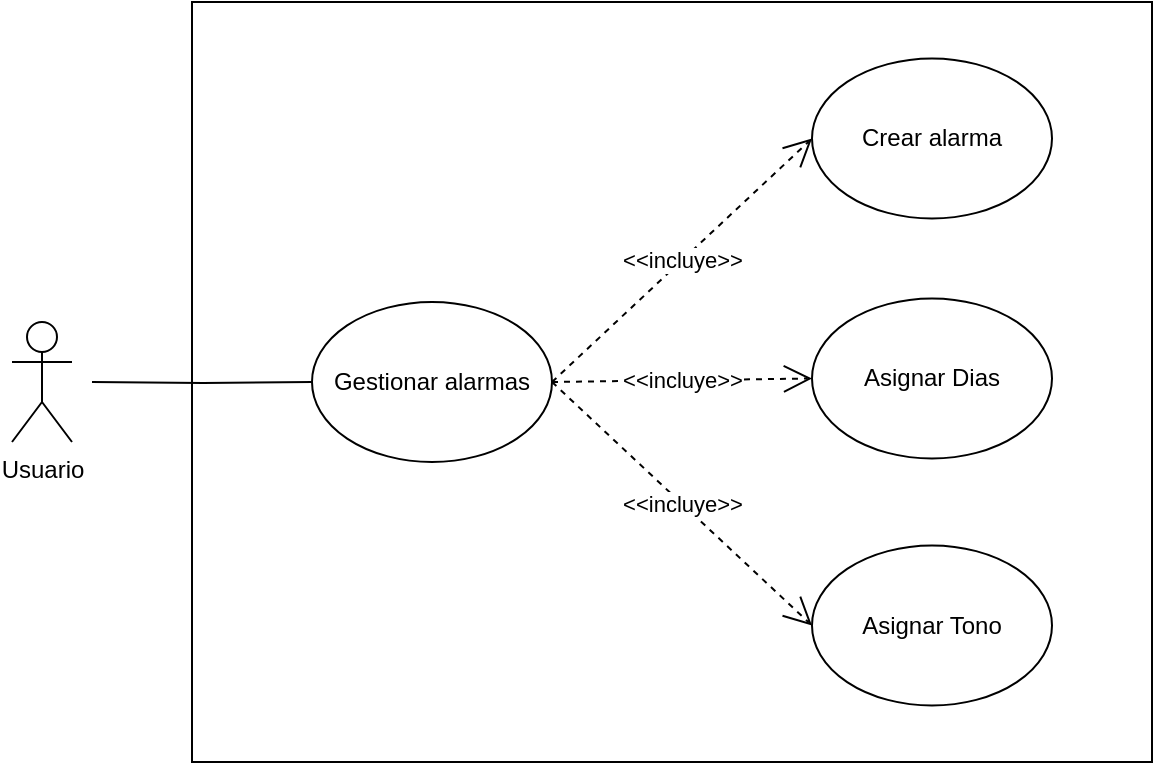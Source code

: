 <mxfile version="20.0.1" type="device" pages="6"><diagram id="cnWKXW8pCwwyN_3OkfWW" name="1-casos"><mxGraphModel dx="1886" dy="860" grid="1" gridSize="10" guides="1" tooltips="1" connect="1" arrows="1" fold="1" page="1" pageScale="1" pageWidth="1169" pageHeight="827" math="0" shadow="0"><root><mxCell id="0"/><mxCell id="1" parent="0"/><mxCell id="NztaR_1sQsiset_J4iAR-11" value="" style="rounded=0;whiteSpace=wrap;html=1;" vertex="1" parent="1"><mxGeometry x="300" y="140" width="480" height="380" as="geometry"/></mxCell><mxCell id="NztaR_1sQsiset_J4iAR-10" style="edgeStyle=orthogonalEdgeStyle;rounded=0;orthogonalLoop=1;jettySize=auto;html=1;entryX=0;entryY=0.5;entryDx=0;entryDy=0;endArrow=none;endFill=0;" edge="1" parent="1" target="NztaR_1sQsiset_J4iAR-2"><mxGeometry relative="1" as="geometry"><mxPoint x="250" y="330" as="sourcePoint"/></mxGeometry></mxCell><mxCell id="NztaR_1sQsiset_J4iAR-1" value="Usuario" style="shape=umlActor;verticalLabelPosition=bottom;verticalAlign=top;html=1;outlineConnect=0;" vertex="1" parent="1"><mxGeometry x="210" y="300" width="30" height="60" as="geometry"/></mxCell><mxCell id="NztaR_1sQsiset_J4iAR-2" value="Gestionar alarmas" style="ellipse;whiteSpace=wrap;html=1;" vertex="1" parent="1"><mxGeometry x="360" y="290" width="120" height="80" as="geometry"/></mxCell><mxCell id="NztaR_1sQsiset_J4iAR-3" value="Crear alarma" style="ellipse;whiteSpace=wrap;html=1;" vertex="1" parent="1"><mxGeometry x="610" y="168.25" width="120" height="80" as="geometry"/></mxCell><mxCell id="NztaR_1sQsiset_J4iAR-4" value="Asignar Dias" style="ellipse;whiteSpace=wrap;html=1;" vertex="1" parent="1"><mxGeometry x="610" y="288.25" width="120" height="80" as="geometry"/></mxCell><mxCell id="NztaR_1sQsiset_J4iAR-5" value="Asignar Tono" style="ellipse;whiteSpace=wrap;html=1;" vertex="1" parent="1"><mxGeometry x="610" y="411.75" width="120" height="80" as="geometry"/></mxCell><mxCell id="NztaR_1sQsiset_J4iAR-6" value="&amp;lt;&amp;lt;incluye&amp;gt;&amp;gt;" style="endArrow=open;endSize=12;dashed=1;html=1;rounded=0;exitX=1;exitY=0.5;exitDx=0;exitDy=0;entryX=0;entryY=0.5;entryDx=0;entryDy=0;" edge="1" parent="1" source="NztaR_1sQsiset_J4iAR-2" target="NztaR_1sQsiset_J4iAR-3"><mxGeometry width="160" relative="1" as="geometry"><mxPoint x="440" y="140" as="sourcePoint"/><mxPoint x="600" y="140" as="targetPoint"/></mxGeometry></mxCell><mxCell id="NztaR_1sQsiset_J4iAR-7" value="&amp;lt;&amp;lt;incluye&amp;gt;&amp;gt;" style="endArrow=open;endSize=12;dashed=1;html=1;rounded=0;entryX=0;entryY=0.5;entryDx=0;entryDy=0;exitX=1;exitY=0.5;exitDx=0;exitDy=0;" edge="1" parent="1" source="NztaR_1sQsiset_J4iAR-2" target="NztaR_1sQsiset_J4iAR-4"><mxGeometry width="160" relative="1" as="geometry"><mxPoint x="500" y="330" as="sourcePoint"/><mxPoint x="620" y="218.25" as="targetPoint"/></mxGeometry></mxCell><mxCell id="NztaR_1sQsiset_J4iAR-8" value="&amp;lt;&amp;lt;incluye&amp;gt;&amp;gt;" style="endArrow=open;endSize=12;dashed=1;html=1;rounded=0;entryX=0;entryY=0.5;entryDx=0;entryDy=0;exitX=1;exitY=0.5;exitDx=0;exitDy=0;" edge="1" parent="1" source="NztaR_1sQsiset_J4iAR-2" target="NztaR_1sQsiset_J4iAR-5"><mxGeometry width="160" relative="1" as="geometry"><mxPoint x="500" y="330" as="sourcePoint"/><mxPoint x="630" y="228.25" as="targetPoint"/></mxGeometry></mxCell></root></mxGraphModel></diagram><diagram id="-FeWCtQRZKLX08OJMDUt" name="1-clases"><mxGraphModel dx="1886" dy="860" grid="1" gridSize="10" guides="1" tooltips="1" connect="1" arrows="1" fold="1" page="1" pageScale="1" pageWidth="1169" pageHeight="827" math="0" shadow="0"><root><mxCell id="0"/><mxCell id="1" parent="0"/><mxCell id="OtvEv5tDzfDsuDt9LqzR-1" value="App" style="swimlane;fontStyle=1;align=center;verticalAlign=top;childLayout=stackLayout;horizontal=1;startSize=26;horizontalStack=0;resizeParent=1;resizeParentMax=0;resizeLast=0;collapsible=1;marginBottom=0;" vertex="1" parent="1"><mxGeometry x="320" y="323" width="160" height="110" as="geometry"/></mxCell><mxCell id="OtvEv5tDzfDsuDt9LqzR-3" value="" style="line;strokeWidth=1;fillColor=none;align=left;verticalAlign=middle;spacingTop=-1;spacingLeft=3;spacingRight=3;rotatable=0;labelPosition=right;points=[];portConstraint=eastwest;" vertex="1" parent="OtvEv5tDzfDsuDt9LqzR-1"><mxGeometry y="26" width="160" height="8" as="geometry"/></mxCell><mxCell id="OtvEv5tDzfDsuDt9LqzR-4" value="+ main(): void&#10;+ mostrarAlarmas(): void&#10;+ agregarAlarma(): void&#10;+ eliminarAlarma(): void&#10;" style="text;strokeColor=none;fillColor=none;align=left;verticalAlign=top;spacingLeft=4;spacingRight=4;overflow=hidden;rotatable=0;points=[[0,0.5],[1,0.5]];portConstraint=eastwest;" vertex="1" parent="OtvEv5tDzfDsuDt9LqzR-1"><mxGeometry y="34" width="160" height="76" as="geometry"/></mxCell><mxCell id="OtvEv5tDzfDsuDt9LqzR-5" value="Alarma" style="swimlane;fontStyle=1;align=center;verticalAlign=top;childLayout=stackLayout;horizontal=1;startSize=26;horizontalStack=0;resizeParent=1;resizeParentMax=0;resizeLast=0;collapsible=1;marginBottom=0;" vertex="1" parent="1"><mxGeometry x="650" y="310" width="290" height="170" as="geometry"/></mxCell><mxCell id="OtvEv5tDzfDsuDt9LqzR-6" value="- hora: Integer&#10;- dias: ArrayList&lt;String&gt;&#10;- sonido: String" style="text;strokeColor=none;fillColor=none;align=left;verticalAlign=top;spacingLeft=4;spacingRight=4;overflow=hidden;rotatable=0;points=[[0,0.5],[1,0.5]];portConstraint=eastwest;" vertex="1" parent="OtvEv5tDzfDsuDt9LqzR-5"><mxGeometry y="26" width="290" height="54" as="geometry"/></mxCell><mxCell id="OtvEv5tDzfDsuDt9LqzR-7" value="" style="line;strokeWidth=1;fillColor=none;align=left;verticalAlign=middle;spacingTop=-1;spacingLeft=3;spacingRight=3;rotatable=0;labelPosition=right;points=[];portConstraint=eastwest;" vertex="1" parent="OtvEv5tDzfDsuDt9LqzR-5"><mxGeometry y="80" width="290" height="8" as="geometry"/></mxCell><mxCell id="OtvEv5tDzfDsuDt9LqzR-8" value="+ crearAlarma(hora, dias, sonido): void &lt;&lt;static&gt;&gt;&#10;+ setters(): void&#10;+ getters(): type&#10;+ silenciar(): void&#10;+ aplazar(tiempo): void&#10;" style="text;strokeColor=none;fillColor=none;align=left;verticalAlign=top;spacingLeft=4;spacingRight=4;overflow=hidden;rotatable=0;points=[[0,0.5],[1,0.5]];portConstraint=eastwest;" vertex="1" parent="OtvEv5tDzfDsuDt9LqzR-5"><mxGeometry y="88" width="290" height="82" as="geometry"/></mxCell><mxCell id="OtvEv5tDzfDsuDt9LqzR-9" value="" style="endArrow=none;html=1;endSize=12;startArrow=diamondThin;startSize=14;startFill=0;edgeStyle=orthogonalEdgeStyle;align=left;verticalAlign=bottom;rounded=0;entryX=-0.001;entryY=-0.037;entryDx=0;entryDy=0;entryPerimeter=0;endFill=0;" edge="1" parent="1" source="OtvEv5tDzfDsuDt9LqzR-4" target="OtvEv5tDzfDsuDt9LqzR-8"><mxGeometry x="-0.529" y="65" relative="1" as="geometry"><mxPoint x="480" y="570" as="sourcePoint"/><mxPoint x="640" y="570" as="targetPoint"/><mxPoint as="offset"/></mxGeometry></mxCell><mxCell id="OtvEv5tDzfDsuDt9LqzR-10" value="1 ... *" style="text;html=1;align=center;verticalAlign=middle;resizable=0;points=[];autosize=1;strokeColor=none;fillColor=none;" vertex="1" parent="1"><mxGeometry x="545" y="368" width="40" height="20" as="geometry"/></mxCell></root></mxGraphModel></diagram><diagram id="hXKCnPedC7vv9PO17pPi" name="2-casos"><mxGraphModel dx="1886" dy="860" grid="1" gridSize="10" guides="1" tooltips="1" connect="1" arrows="1" fold="1" page="1" pageScale="1" pageWidth="1169" pageHeight="827" math="0" shadow="0"><root><mxCell id="0"/><mxCell id="1" parent="0"/><mxCell id="ZCUUNfSLTe8V1Gvx6goX-12" value="" style="whiteSpace=wrap;html=1;aspect=fixed;" vertex="1" parent="1"><mxGeometry x="420" y="187" width="454" height="454" as="geometry"/></mxCell><mxCell id="ZCUUNfSLTe8V1Gvx6goX-11" style="edgeStyle=orthogonalEdgeStyle;rounded=0;orthogonalLoop=1;jettySize=auto;html=1;entryX=0;entryY=0.5;entryDx=0;entryDy=0;endArrow=none;endFill=0;" edge="1" parent="1" target="ZCUUNfSLTe8V1Gvx6goX-2"><mxGeometry relative="1" as="geometry"><mxPoint x="370" y="414" as="sourcePoint"/></mxGeometry></mxCell><mxCell id="ZCUUNfSLTe8V1Gvx6goX-1" value="Usuario" style="shape=umlActor;verticalLabelPosition=bottom;verticalAlign=top;html=1;" vertex="1" parent="1"><mxGeometry x="340" y="384" width="30" height="60" as="geometry"/></mxCell><mxCell id="ZCUUNfSLTe8V1Gvx6goX-2" value="Crear reservacion" style="ellipse;whiteSpace=wrap;html=1;" vertex="1" parent="1"><mxGeometry x="430" y="379" width="140" height="70" as="geometry"/></mxCell><mxCell id="ZCUUNfSLTe8V1Gvx6goX-3" value="Listar DIsponibles" style="ellipse;whiteSpace=wrap;html=1;" vertex="1" parent="1"><mxGeometry x="710" y="239" width="140" height="70" as="geometry"/></mxCell><mxCell id="ZCUUNfSLTe8V1Gvx6goX-4" value="Leer Datos" style="ellipse;whiteSpace=wrap;html=1;" vertex="1" parent="1"><mxGeometry x="710" y="329" width="140" height="70" as="geometry"/></mxCell><mxCell id="ZCUUNfSLTe8V1Gvx6goX-5" value="Remover Disponible" style="ellipse;whiteSpace=wrap;html=1;" vertex="1" parent="1"><mxGeometry x="710" y="423" width="140" height="70" as="geometry"/></mxCell><mxCell id="ZCUUNfSLTe8V1Gvx6goX-6" value="Notificar al&amp;nbsp;&lt;br&gt;correo" style="ellipse;whiteSpace=wrap;html=1;" vertex="1" parent="1"><mxGeometry x="710" y="519" width="140" height="70" as="geometry"/></mxCell><mxCell id="ZCUUNfSLTe8V1Gvx6goX-7" value="&amp;lt;&amp;lt;incluye&amp;gt;&amp;gt;" style="html=1;verticalAlign=bottom;endArrow=open;dashed=1;endSize=8;rounded=0;exitX=1;exitY=0.5;exitDx=0;exitDy=0;entryX=0;entryY=0.5;entryDx=0;entryDy=0;" edge="1" parent="1" source="ZCUUNfSLTe8V1Gvx6goX-2" target="ZCUUNfSLTe8V1Gvx6goX-3"><mxGeometry relative="1" as="geometry"><mxPoint x="460" y="540" as="sourcePoint"/><mxPoint x="380" y="540" as="targetPoint"/></mxGeometry></mxCell><mxCell id="ZCUUNfSLTe8V1Gvx6goX-8" value="&amp;lt;&amp;lt;incluye&amp;gt;&amp;gt;" style="html=1;verticalAlign=bottom;endArrow=open;dashed=1;endSize=8;rounded=0;entryX=0;entryY=0.5;entryDx=0;entryDy=0;exitX=1;exitY=0.5;exitDx=0;exitDy=0;" edge="1" parent="1" source="ZCUUNfSLTe8V1Gvx6goX-2" target="ZCUUNfSLTe8V1Gvx6goX-4"><mxGeometry relative="1" as="geometry"><mxPoint x="590" y="420" as="sourcePoint"/><mxPoint x="660" y="284" as="targetPoint"/></mxGeometry></mxCell><mxCell id="ZCUUNfSLTe8V1Gvx6goX-9" value="&amp;lt;&amp;lt;incluye&amp;gt;&amp;gt;" style="html=1;verticalAlign=bottom;endArrow=open;dashed=1;endSize=8;rounded=0;entryX=0;entryY=0.5;entryDx=0;entryDy=0;exitX=1;exitY=0.5;exitDx=0;exitDy=0;" edge="1" parent="1" source="ZCUUNfSLTe8V1Gvx6goX-2" target="ZCUUNfSLTe8V1Gvx6goX-5"><mxGeometry relative="1" as="geometry"><mxPoint x="580.0" y="424.0" as="sourcePoint"/><mxPoint x="660.0" y="374.0" as="targetPoint"/></mxGeometry></mxCell><mxCell id="ZCUUNfSLTe8V1Gvx6goX-10" value="&amp;lt;&amp;lt;incluye&amp;gt;&amp;gt;" style="html=1;verticalAlign=bottom;endArrow=open;dashed=1;endSize=8;rounded=0;entryX=0;entryY=0.5;entryDx=0;entryDy=0;exitX=1;exitY=0.5;exitDx=0;exitDy=0;" edge="1" parent="1" source="ZCUUNfSLTe8V1Gvx6goX-2" target="ZCUUNfSLTe8V1Gvx6goX-6"><mxGeometry relative="1" as="geometry"><mxPoint x="580.0" y="424.0" as="sourcePoint"/><mxPoint x="660.0" y="468" as="targetPoint"/></mxGeometry></mxCell></root></mxGraphModel></diagram><diagram id="zUWSdwc-mSVgWgTZjaMu" name="2-clases"><mxGraphModel dx="1886" dy="860" grid="1" gridSize="10" guides="1" tooltips="1" connect="1" arrows="1" fold="1" page="1" pageScale="1" pageWidth="1169" pageHeight="827" math="0" shadow="0"><root><mxCell id="0"/><mxCell id="1" parent="0"/><mxCell id="aa7m-tbnaDpgzW_YFO2E-11" style="edgeStyle=orthogonalEdgeStyle;rounded=0;orthogonalLoop=1;jettySize=auto;html=1;entryX=0;entryY=0.807;entryDx=0;entryDy=0;entryPerimeter=0;endArrow=none;endFill=0;startArrow=diamondThin;startFill=0;" edge="1" parent="1" source="aa7m-tbnaDpgzW_YFO2E-2" target="aa7m-tbnaDpgzW_YFO2E-7"><mxGeometry relative="1" as="geometry"/></mxCell><mxCell id="aa7m-tbnaDpgzW_YFO2E-2" value="Mesa" style="swimlane;fontStyle=1;align=center;verticalAlign=top;childLayout=stackLayout;horizontal=1;startSize=26;horizontalStack=0;resizeParent=1;resizeParentMax=0;resizeLast=0;collapsible=1;marginBottom=0;" vertex="1" parent="1"><mxGeometry x="440" y="350" width="180" height="120" as="geometry"/></mxCell><mxCell id="aa7m-tbnaDpgzW_YFO2E-3" value="- identificador: String&#10;- ubicacion: String" style="text;strokeColor=none;fillColor=none;align=left;verticalAlign=middle;spacingLeft=4;spacingRight=4;overflow=hidden;rotatable=0;points=[[0,0.5],[1,0.5]];portConstraint=eastwest;" vertex="1" parent="aa7m-tbnaDpgzW_YFO2E-2"><mxGeometry y="26" width="180" height="44" as="geometry"/></mxCell><mxCell id="aa7m-tbnaDpgzW_YFO2E-4" value="" style="line;strokeWidth=1;fillColor=none;align=left;verticalAlign=middle;spacingTop=-1;spacingLeft=3;spacingRight=3;rotatable=0;labelPosition=right;points=[];portConstraint=eastwest;" vertex="1" parent="aa7m-tbnaDpgzW_YFO2E-2"><mxGeometry y="70" width="180" height="8" as="geometry"/></mxCell><mxCell id="aa7m-tbnaDpgzW_YFO2E-5" value="+ reservadaEn(fecha): Boolean&#10;+ reservarEn(fecha): void" style="text;strokeColor=none;fillColor=none;align=left;verticalAlign=middle;spacingLeft=4;spacingRight=4;overflow=hidden;rotatable=0;points=[[0,0.5],[1,0.5]];portConstraint=eastwest;" vertex="1" parent="aa7m-tbnaDpgzW_YFO2E-2"><mxGeometry y="78" width="180" height="42" as="geometry"/></mxCell><mxCell id="aa7m-tbnaDpgzW_YFO2E-6" value="Reserva" style="swimlane;fontStyle=1;align=center;verticalAlign=top;childLayout=stackLayout;horizontal=1;startSize=26;horizontalStack=0;resizeParent=1;resizeParentMax=0;resizeLast=0;collapsible=1;marginBottom=0;" vertex="1" parent="1"><mxGeometry x="730" y="324" width="180" height="180" as="geometry"/></mxCell><mxCell id="aa7m-tbnaDpgzW_YFO2E-7" value="- mesa: Mesa&#10;- reserva: LocalDateTime&#10;- vencimiento: LocalDateTime&#10;- correoSolicitante: String" style="text;strokeColor=none;fillColor=none;align=left;verticalAlign=middle;spacingLeft=4;spacingRight=4;overflow=hidden;rotatable=0;points=[[0,0.5],[1,0.5]];portConstraint=eastwest;" vertex="1" parent="aa7m-tbnaDpgzW_YFO2E-6"><mxGeometry y="26" width="180" height="74" as="geometry"/></mxCell><mxCell id="aa7m-tbnaDpgzW_YFO2E-8" value="" style="line;strokeWidth=1;fillColor=none;align=left;verticalAlign=middle;spacingTop=-1;spacingLeft=3;spacingRight=3;rotatable=0;labelPosition=right;points=[];portConstraint=eastwest;" vertex="1" parent="aa7m-tbnaDpgzW_YFO2E-6"><mxGeometry y="100" width="180" height="8" as="geometry"/></mxCell><mxCell id="aa7m-tbnaDpgzW_YFO2E-9" value="+ getters(): type&#10;+ setters(): void&#10;+ ocupa(inicio, fin): Boolean&#10;+ notificarSolicitante(): void" style="text;strokeColor=none;fillColor=none;align=left;verticalAlign=middle;spacingLeft=4;spacingRight=4;overflow=hidden;rotatable=0;points=[[0,0.5],[1,0.5]];portConstraint=eastwest;" vertex="1" parent="aa7m-tbnaDpgzW_YFO2E-6"><mxGeometry y="108" width="180" height="72" as="geometry"/></mxCell><mxCell id="9KzdzHp6pZzaFgQS4v8n-2" value="1 ... *" style="text;html=1;align=center;verticalAlign=middle;resizable=0;points=[];autosize=1;strokeColor=none;fillColor=none;" vertex="1" parent="1"><mxGeometry x="660" y="390" width="40" height="20" as="geometry"/></mxCell><mxCell id="9KzdzHp6pZzaFgQS4v8n-7" style="edgeStyle=orthogonalEdgeStyle;rounded=0;orthogonalLoop=1;jettySize=auto;html=1;startArrow=diamondThin;startFill=0;endArrow=none;endFill=0;" edge="1" parent="1" source="9KzdzHp6pZzaFgQS4v8n-3"><mxGeometry relative="1" as="geometry"><mxPoint x="440" y="410" as="targetPoint"/></mxGeometry></mxCell><mxCell id="9KzdzHp6pZzaFgQS4v8n-3" value="Restaurante" style="swimlane;fontStyle=1;align=center;verticalAlign=top;childLayout=stackLayout;horizontal=1;startSize=26;horizontalStack=0;resizeParent=1;resizeParentMax=0;resizeLast=0;collapsible=1;marginBottom=0;" vertex="1" parent="1"><mxGeometry x="140" y="360" width="200" height="100" as="geometry"/></mxCell><mxCell id="9KzdzHp6pZzaFgQS4v8n-5" value="" style="line;strokeWidth=1;fillColor=none;align=left;verticalAlign=middle;spacingTop=-1;spacingLeft=3;spacingRight=3;rotatable=0;labelPosition=right;points=[];portConstraint=eastwest;" vertex="1" parent="9KzdzHp6pZzaFgQS4v8n-3"><mxGeometry y="26" width="200" height="8" as="geometry"/></mxCell><mxCell id="9KzdzHp6pZzaFgQS4v8n-6" value="+ listarDisponibles(): void&#10;+ leerDatos(): void&#10;+ crearReservacion(mesa): void&#10;" style="text;strokeColor=none;fillColor=none;align=left;verticalAlign=middle;spacingLeft=4;spacingRight=4;overflow=hidden;rotatable=0;points=[[0,0.5],[1,0.5]];portConstraint=eastwest;" vertex="1" parent="9KzdzHp6pZzaFgQS4v8n-3"><mxGeometry y="34" width="200" height="66" as="geometry"/></mxCell><mxCell id="9KzdzHp6pZzaFgQS4v8n-8" value="1 ... *" style="text;html=1;align=center;verticalAlign=middle;resizable=0;points=[];autosize=1;strokeColor=none;fillColor=none;" vertex="1" parent="1"><mxGeometry x="370" y="390" width="40" height="20" as="geometry"/></mxCell></root></mxGraphModel></diagram><diagram id="O41UOMnTA1Ocb5ozx0Me" name="3-casos"><mxGraphModel dx="1886" dy="796" grid="1" gridSize="10" guides="1" tooltips="1" connect="1" arrows="1" fold="1" page="1" pageScale="1" pageWidth="1169" pageHeight="827" math="0" shadow="0"><root><mxCell id="0"/><mxCell id="1" parent="0"/><mxCell id="bi3qiIt9xZa5tyl2Qwl0-6" value="" style="rounded=0;whiteSpace=wrap;html=1;" vertex="1" parent="1"><mxGeometry x="380" y="164" width="490" height="430" as="geometry"/></mxCell><mxCell id="bi3qiIt9xZa5tyl2Qwl0-4" style="edgeStyle=none;rounded=0;orthogonalLoop=1;jettySize=auto;html=1;exitX=1;exitY=0.333;exitDx=0;exitDy=0;exitPerimeter=0;entryX=0;entryY=0.5;entryDx=0;entryDy=0;startArrow=none;startFill=0;endArrow=none;endFill=0;" edge="1" parent="1" source="J15CV8UW2UGLkfH_qSpZ-1" target="J15CV8UW2UGLkfH_qSpZ-2"><mxGeometry relative="1" as="geometry"/></mxCell><mxCell id="bi3qiIt9xZa5tyl2Qwl0-5" style="edgeStyle=none;rounded=0;orthogonalLoop=1;jettySize=auto;html=1;exitX=1;exitY=0.333;exitDx=0;exitDy=0;exitPerimeter=0;entryX=0;entryY=0.5;entryDx=0;entryDy=0;startArrow=none;startFill=0;endArrow=none;endFill=0;" edge="1" parent="1" source="J15CV8UW2UGLkfH_qSpZ-1" target="J15CV8UW2UGLkfH_qSpZ-3"><mxGeometry relative="1" as="geometry"/></mxCell><mxCell id="J15CV8UW2UGLkfH_qSpZ-1" value="Usuario" style="shape=umlActor;verticalLabelPosition=bottom;verticalAlign=top;html=1;" vertex="1" parent="1"><mxGeometry x="220" y="384" width="30" height="60" as="geometry"/></mxCell><mxCell id="bi3qiIt9xZa5tyl2Qwl0-1" value="&amp;lt;&amp;lt;incluye&amp;gt;&amp;gt;" style="rounded=0;orthogonalLoop=1;jettySize=auto;html=1;exitX=1;exitY=0.5;exitDx=0;exitDy=0;entryX=0;entryY=0.5;entryDx=0;entryDy=0;startArrow=none;startFill=0;endArrow=open;endFill=0;dashed=1;" edge="1" parent="1" source="J15CV8UW2UGLkfH_qSpZ-2" target="J15CV8UW2UGLkfH_qSpZ-4"><mxGeometry relative="1" as="geometry"/></mxCell><mxCell id="bi3qiIt9xZa5tyl2Qwl0-2" value="&amp;lt;&amp;lt;incluye&amp;gt;&amp;gt;" style="edgeStyle=none;rounded=0;orthogonalLoop=1;jettySize=auto;html=1;exitX=1;exitY=0.5;exitDx=0;exitDy=0;entryX=0;entryY=0.5;entryDx=0;entryDy=0;dashed=1;startArrow=none;startFill=0;endArrow=open;endFill=0;" edge="1" parent="1" source="J15CV8UW2UGLkfH_qSpZ-2" target="J15CV8UW2UGLkfH_qSpZ-5"><mxGeometry relative="1" as="geometry"/></mxCell><mxCell id="bi3qiIt9xZa5tyl2Qwl0-3" value="&amp;lt;&amp;lt;incluye&amp;gt;&amp;gt;" style="edgeStyle=none;rounded=0;orthogonalLoop=1;jettySize=auto;html=1;exitX=1;exitY=0.5;exitDx=0;exitDy=0;entryX=0;entryY=0.5;entryDx=0;entryDy=0;dashed=1;startArrow=none;startFill=0;endArrow=open;endFill=0;" edge="1" parent="1" source="J15CV8UW2UGLkfH_qSpZ-2" target="J15CV8UW2UGLkfH_qSpZ-6"><mxGeometry relative="1" as="geometry"/></mxCell><mxCell id="J15CV8UW2UGLkfH_qSpZ-2" value="Alquilar Libro" style="ellipse;whiteSpace=wrap;html=1;" vertex="1" parent="1"><mxGeometry x="420" y="264" width="140" height="70" as="geometry"/></mxCell><mxCell id="J15CV8UW2UGLkfH_qSpZ-3" value="Leer libro" style="ellipse;whiteSpace=wrap;html=1;" vertex="1" parent="1"><mxGeometry x="410" y="494" width="140" height="70" as="geometry"/></mxCell><mxCell id="J15CV8UW2UGLkfH_qSpZ-4" value="Mostrar Libros" style="ellipse;whiteSpace=wrap;html=1;" vertex="1" parent="1"><mxGeometry x="680" y="184" width="140" height="70" as="geometry"/></mxCell><mxCell id="J15CV8UW2UGLkfH_qSpZ-5" value="Preview de libro" style="ellipse;whiteSpace=wrap;html=1;" vertex="1" parent="1"><mxGeometry x="680" y="264" width="140" height="70" as="geometry"/></mxCell><mxCell id="J15CV8UW2UGLkfH_qSpZ-6" value="Notificar Usuario" style="ellipse;whiteSpace=wrap;html=1;" vertex="1" parent="1"><mxGeometry x="680" y="344" width="140" height="70" as="geometry"/></mxCell></root></mxGraphModel></diagram><diagram id="N_x4VLfKcyg8FikUtpnN" name="3-clases"><mxGraphModel dx="1886" dy="860" grid="1" gridSize="10" guides="1" tooltips="1" connect="1" arrows="1" fold="1" page="1" pageScale="1" pageWidth="1169" pageHeight="827" math="0" shadow="0"><root><mxCell id="0"/><mxCell id="1" parent="0"/><mxCell id="RLelg8QXGZiY5auTBKkD-1" value="Libro" style="swimlane;fontStyle=1;align=center;verticalAlign=top;childLayout=stackLayout;horizontal=1;startSize=26;horizontalStack=0;resizeParent=1;resizeParentMax=0;resizeLast=0;collapsible=1;marginBottom=0;" vertex="1" parent="1"><mxGeometry x="685" y="340" width="160" height="190" as="geometry"/></mxCell><mxCell id="RLelg8QXGZiY5auTBKkD-2" value="- titulo: String&#10;- autor: String&#10;- editorial: String&#10;- publicacion: LocalDate&#10;- contenido: String" style="text;strokeColor=none;fillColor=none;align=left;verticalAlign=middle;spacingLeft=4;spacingRight=4;overflow=hidden;rotatable=0;points=[[0,0.5],[1,0.5]];portConstraint=eastwest;" vertex="1" parent="RLelg8QXGZiY5auTBKkD-1"><mxGeometry y="26" width="160" height="84" as="geometry"/></mxCell><mxCell id="RLelg8QXGZiY5auTBKkD-3" value="" style="line;strokeWidth=1;fillColor=none;align=left;verticalAlign=middle;spacingTop=-1;spacingLeft=3;spacingRight=3;rotatable=0;labelPosition=right;points=[];portConstraint=eastwest;" vertex="1" parent="RLelg8QXGZiY5auTBKkD-1"><mxGeometry y="110" width="160" height="8" as="geometry"/></mxCell><mxCell id="RLelg8QXGZiY5auTBKkD-4" value="+ getters(): type&#10;+ setters(type): void&#10;+ leerLibro(): void&#10;+ mostrarPreview(): void" style="text;strokeColor=none;fillColor=none;align=left;verticalAlign=middle;spacingLeft=4;spacingRight=4;overflow=hidden;rotatable=0;points=[[0,0.5],[1,0.5]];portConstraint=eastwest;" vertex="1" parent="RLelg8QXGZiY5auTBKkD-1"><mxGeometry y="118" width="160" height="72" as="geometry"/></mxCell><mxCell id="RLelg8QXGZiY5auTBKkD-5" value="Usuario" style="swimlane;fontStyle=1;align=center;verticalAlign=top;childLayout=stackLayout;horizontal=1;startSize=26;horizontalStack=0;resizeParent=1;resizeParentMax=0;resizeLast=0;collapsible=1;marginBottom=0;" vertex="1" parent="1"><mxGeometry x="325" y="340" width="160" height="130" as="geometry"/></mxCell><mxCell id="RLelg8QXGZiY5auTBKkD-6" value="- nombre: String&#10;- correo: String&#10;- contraseña: String&#10;" style="text;strokeColor=none;fillColor=none;align=left;verticalAlign=top;spacingLeft=4;spacingRight=4;overflow=hidden;rotatable=0;points=[[0,0.5],[1,0.5]];portConstraint=eastwest;" vertex="1" parent="RLelg8QXGZiY5auTBKkD-5"><mxGeometry y="26" width="160" height="54" as="geometry"/></mxCell><mxCell id="RLelg8QXGZiY5auTBKkD-7" value="" style="line;strokeWidth=1;fillColor=none;align=left;verticalAlign=middle;spacingTop=-1;spacingLeft=3;spacingRight=3;rotatable=0;labelPosition=right;points=[];portConstraint=eastwest;" vertex="1" parent="RLelg8QXGZiY5auTBKkD-5"><mxGeometry y="80" width="160" height="8" as="geometry"/></mxCell><mxCell id="RLelg8QXGZiY5auTBKkD-8" value="+ getters(): type&#10;+ setters(type): void" style="text;strokeColor=none;fillColor=none;align=left;verticalAlign=middle;spacingLeft=4;spacingRight=4;overflow=hidden;rotatable=0;points=[[0,0.5],[1,0.5]];portConstraint=eastwest;" vertex="1" parent="RLelg8QXGZiY5auTBKkD-5"><mxGeometry y="88" width="160" height="42" as="geometry"/></mxCell><mxCell id="RLelg8QXGZiY5auTBKkD-9" value="Alquiler" style="swimlane;fontStyle=1;align=center;verticalAlign=top;childLayout=stackLayout;horizontal=1;startSize=26;horizontalStack=0;resizeParent=1;resizeParentMax=0;resizeLast=0;collapsible=1;marginBottom=0;" vertex="1" parent="1"><mxGeometry x="510" y="229" width="160" height="150" as="geometry"/></mxCell><mxCell id="RLelg8QXGZiY5auTBKkD-10" value="- fecha: LocalDate&#10;- duración: Integer&#10;- vencimiento: LocalDate" style="text;strokeColor=none;fillColor=none;align=left;verticalAlign=middle;spacingLeft=4;spacingRight=4;overflow=hidden;rotatable=0;points=[[0,0.5],[1,0.5]];portConstraint=eastwest;" vertex="1" parent="RLelg8QXGZiY5auTBKkD-9"><mxGeometry y="26" width="160" height="64" as="geometry"/></mxCell><mxCell id="RLelg8QXGZiY5auTBKkD-11" value="" style="line;strokeWidth=1;fillColor=none;align=left;verticalAlign=middle;spacingTop=-1;spacingLeft=3;spacingRight=3;rotatable=0;labelPosition=right;points=[];portConstraint=eastwest;" vertex="1" parent="RLelg8QXGZiY5auTBKkD-9"><mxGeometry y="90" width="160" height="8" as="geometry"/></mxCell><mxCell id="RLelg8QXGZiY5auTBKkD-12" value="+ getters(): type&#10;+ setters(type): void&#10;+ notificarUsuario(): void" style="text;strokeColor=none;fillColor=none;align=left;verticalAlign=middle;spacingLeft=4;spacingRight=4;overflow=hidden;rotatable=0;points=[[0,0.5],[1,0.5]];portConstraint=eastwest;" vertex="1" parent="RLelg8QXGZiY5auTBKkD-9"><mxGeometry y="98" width="160" height="52" as="geometry"/></mxCell><mxCell id="RLelg8QXGZiY5auTBKkD-14" style="edgeStyle=orthogonalEdgeStyle;rounded=0;orthogonalLoop=1;jettySize=auto;html=1;exitX=0;exitY=0.5;exitDx=0;exitDy=0;entryX=0.5;entryY=0;entryDx=0;entryDy=0;startArrow=none;startFill=0;endArrow=diamond;endFill=0;" edge="1" parent="1" source="RLelg8QXGZiY5auTBKkD-10" target="RLelg8QXGZiY5auTBKkD-5"><mxGeometry relative="1" as="geometry"/></mxCell><mxCell id="RLelg8QXGZiY5auTBKkD-15" style="edgeStyle=orthogonalEdgeStyle;rounded=0;orthogonalLoop=1;jettySize=auto;html=1;exitX=1;exitY=0.5;exitDx=0;exitDy=0;startArrow=none;startFill=0;endArrow=diamond;endFill=0;" edge="1" parent="1" source="RLelg8QXGZiY5auTBKkD-10" target="RLelg8QXGZiY5auTBKkD-1"><mxGeometry relative="1" as="geometry"/></mxCell><mxCell id="RLelg8QXGZiY5auTBKkD-19" value="1 ... 10" style="text;html=1;align=center;verticalAlign=middle;resizable=0;points=[];autosize=1;strokeColor=none;fillColor=none;" vertex="1" parent="1"><mxGeometry x="380" y="263" width="50" height="20" as="geometry"/></mxCell><mxCell id="RLelg8QXGZiY5auTBKkD-20" value="1 ... 1" style="text;html=1;align=center;verticalAlign=middle;resizable=0;points=[];autosize=1;strokeColor=none;fillColor=none;" vertex="1" parent="1"><mxGeometry x="740" y="263" width="50" height="20" as="geometry"/></mxCell><mxCell id="RLelg8QXGZiY5auTBKkD-21" value="La duración tiene que ser mayor a 0 y menor o igual a 3" style="shape=note;size=20;whiteSpace=wrap;html=1;" vertex="1" parent="1"><mxGeometry x="527" y="110" width="115" height="100" as="geometry"/></mxCell></root></mxGraphModel></diagram></mxfile>